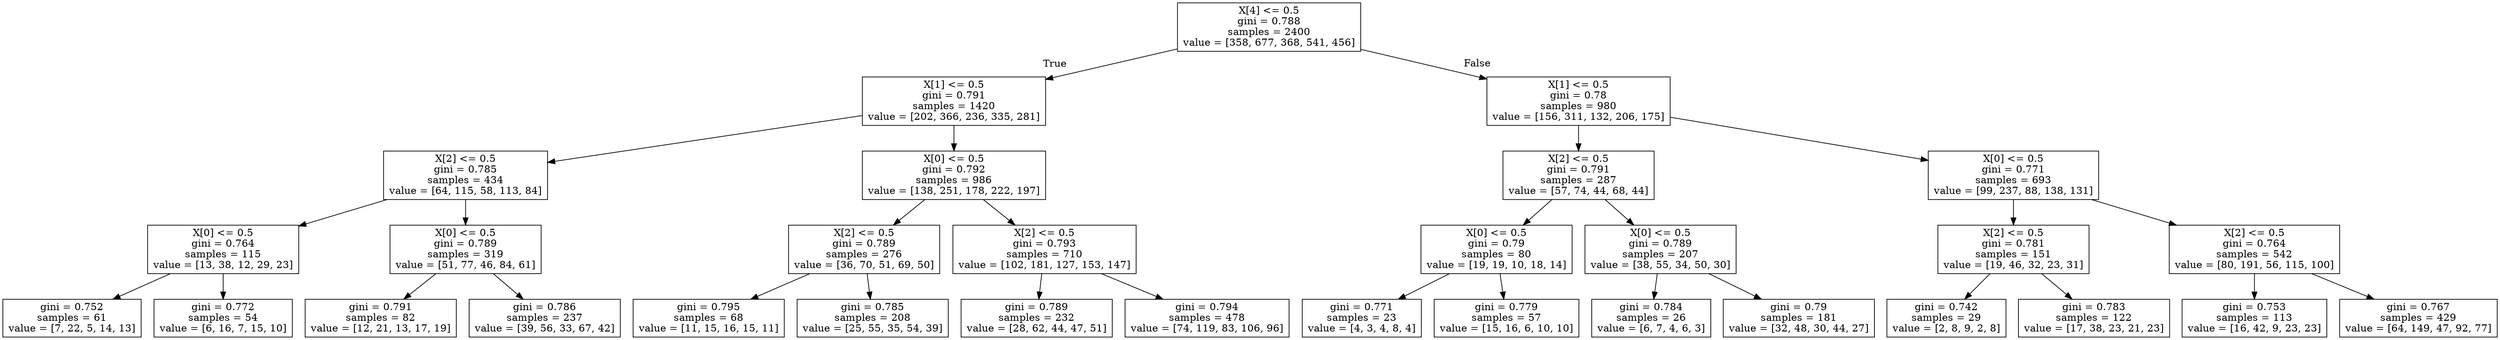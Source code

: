 digraph Tree {
node [shape=box] ;
0 [label="X[4] <= 0.5\ngini = 0.788\nsamples = 2400\nvalue = [358, 677, 368, 541, 456]"] ;
1 [label="X[1] <= 0.5\ngini = 0.791\nsamples = 1420\nvalue = [202, 366, 236, 335, 281]"] ;
0 -> 1 [labeldistance=2.5, labelangle=45, headlabel="True"] ;
2 [label="X[2] <= 0.5\ngini = 0.785\nsamples = 434\nvalue = [64, 115, 58, 113, 84]"] ;
1 -> 2 ;
3 [label="X[0] <= 0.5\ngini = 0.764\nsamples = 115\nvalue = [13, 38, 12, 29, 23]"] ;
2 -> 3 ;
4 [label="gini = 0.752\nsamples = 61\nvalue = [7, 22, 5, 14, 13]"] ;
3 -> 4 ;
5 [label="gini = 0.772\nsamples = 54\nvalue = [6, 16, 7, 15, 10]"] ;
3 -> 5 ;
6 [label="X[0] <= 0.5\ngini = 0.789\nsamples = 319\nvalue = [51, 77, 46, 84, 61]"] ;
2 -> 6 ;
7 [label="gini = 0.791\nsamples = 82\nvalue = [12, 21, 13, 17, 19]"] ;
6 -> 7 ;
8 [label="gini = 0.786\nsamples = 237\nvalue = [39, 56, 33, 67, 42]"] ;
6 -> 8 ;
9 [label="X[0] <= 0.5\ngini = 0.792\nsamples = 986\nvalue = [138, 251, 178, 222, 197]"] ;
1 -> 9 ;
10 [label="X[2] <= 0.5\ngini = 0.789\nsamples = 276\nvalue = [36, 70, 51, 69, 50]"] ;
9 -> 10 ;
11 [label="gini = 0.795\nsamples = 68\nvalue = [11, 15, 16, 15, 11]"] ;
10 -> 11 ;
12 [label="gini = 0.785\nsamples = 208\nvalue = [25, 55, 35, 54, 39]"] ;
10 -> 12 ;
13 [label="X[2] <= 0.5\ngini = 0.793\nsamples = 710\nvalue = [102, 181, 127, 153, 147]"] ;
9 -> 13 ;
14 [label="gini = 0.789\nsamples = 232\nvalue = [28, 62, 44, 47, 51]"] ;
13 -> 14 ;
15 [label="gini = 0.794\nsamples = 478\nvalue = [74, 119, 83, 106, 96]"] ;
13 -> 15 ;
16 [label="X[1] <= 0.5\ngini = 0.78\nsamples = 980\nvalue = [156, 311, 132, 206, 175]"] ;
0 -> 16 [labeldistance=2.5, labelangle=-45, headlabel="False"] ;
17 [label="X[2] <= 0.5\ngini = 0.791\nsamples = 287\nvalue = [57, 74, 44, 68, 44]"] ;
16 -> 17 ;
18 [label="X[0] <= 0.5\ngini = 0.79\nsamples = 80\nvalue = [19, 19, 10, 18, 14]"] ;
17 -> 18 ;
19 [label="gini = 0.771\nsamples = 23\nvalue = [4, 3, 4, 8, 4]"] ;
18 -> 19 ;
20 [label="gini = 0.779\nsamples = 57\nvalue = [15, 16, 6, 10, 10]"] ;
18 -> 20 ;
21 [label="X[0] <= 0.5\ngini = 0.789\nsamples = 207\nvalue = [38, 55, 34, 50, 30]"] ;
17 -> 21 ;
22 [label="gini = 0.784\nsamples = 26\nvalue = [6, 7, 4, 6, 3]"] ;
21 -> 22 ;
23 [label="gini = 0.79\nsamples = 181\nvalue = [32, 48, 30, 44, 27]"] ;
21 -> 23 ;
24 [label="X[0] <= 0.5\ngini = 0.771\nsamples = 693\nvalue = [99, 237, 88, 138, 131]"] ;
16 -> 24 ;
25 [label="X[2] <= 0.5\ngini = 0.781\nsamples = 151\nvalue = [19, 46, 32, 23, 31]"] ;
24 -> 25 ;
26 [label="gini = 0.742\nsamples = 29\nvalue = [2, 8, 9, 2, 8]"] ;
25 -> 26 ;
27 [label="gini = 0.783\nsamples = 122\nvalue = [17, 38, 23, 21, 23]"] ;
25 -> 27 ;
28 [label="X[2] <= 0.5\ngini = 0.764\nsamples = 542\nvalue = [80, 191, 56, 115, 100]"] ;
24 -> 28 ;
29 [label="gini = 0.753\nsamples = 113\nvalue = [16, 42, 9, 23, 23]"] ;
28 -> 29 ;
30 [label="gini = 0.767\nsamples = 429\nvalue = [64, 149, 47, 92, 77]"] ;
28 -> 30 ;
}
